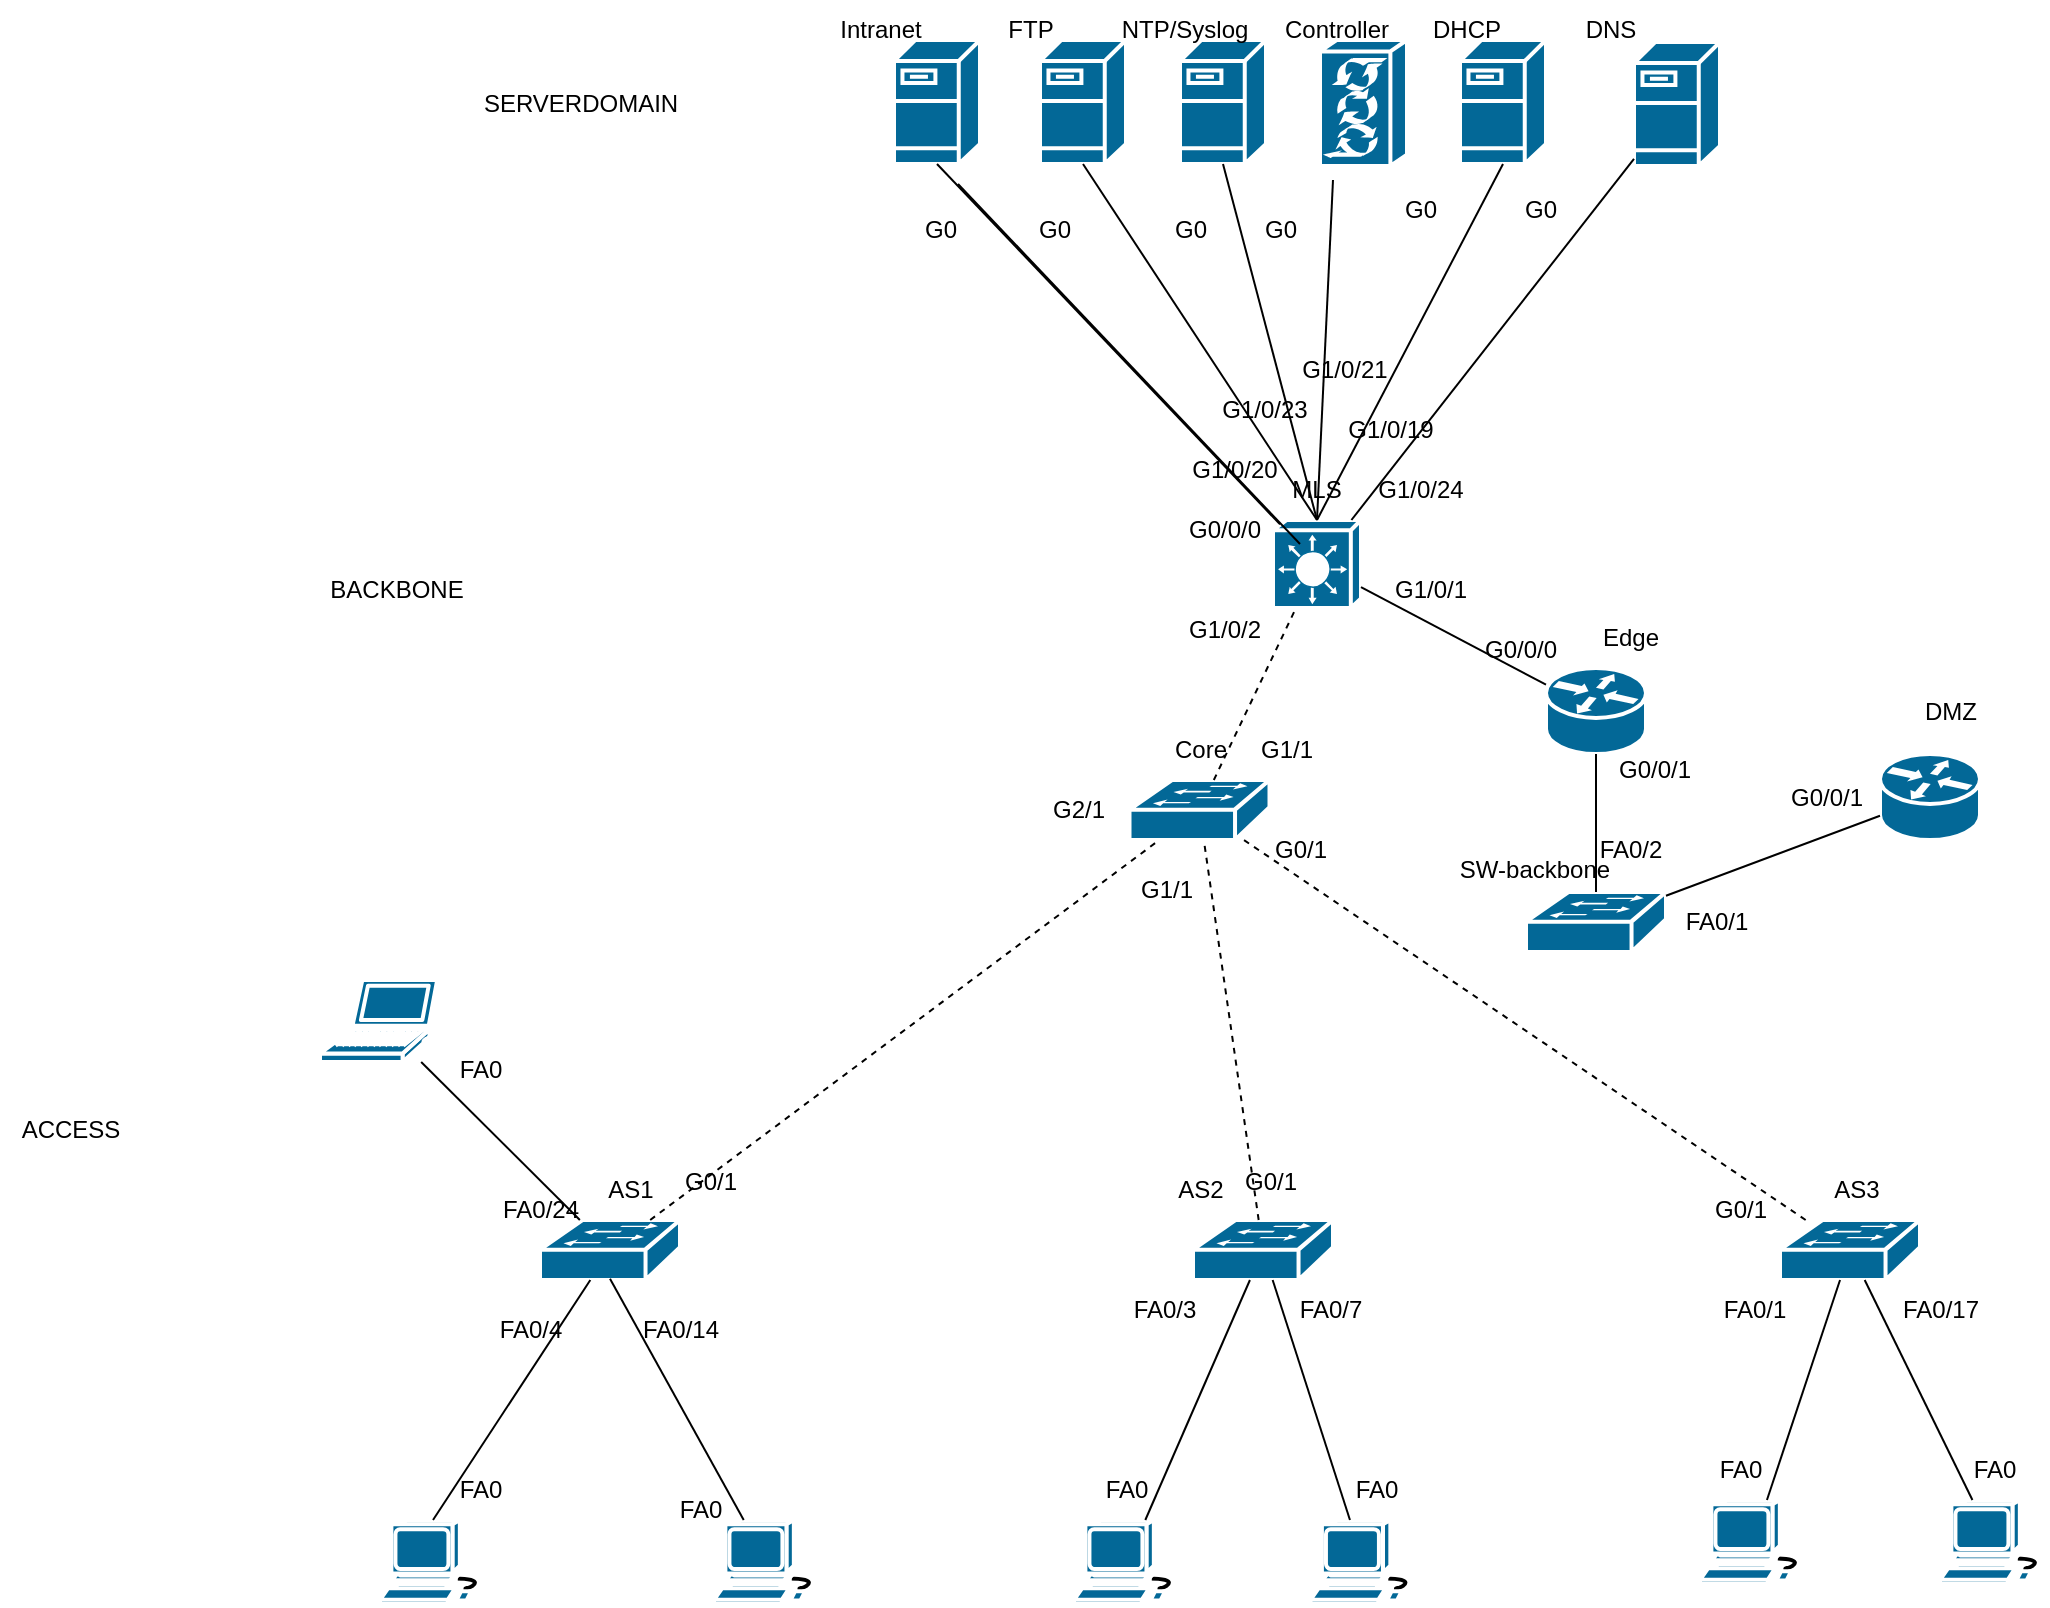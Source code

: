 <mxfile version="21.6.8" type="device">
  <diagram name="Pagina-1" id="gCDDHidqwVm9ln_lJujK">
    <mxGraphModel dx="3088" dy="2005" grid="1" gridSize="10" guides="1" tooltips="1" connect="1" arrows="1" fold="1" page="1" pageScale="1" pageWidth="827" pageHeight="1169" math="0" shadow="0">
      <root>
        <mxCell id="0" />
        <mxCell id="1" parent="0" />
        <mxCell id="Pff6EW4BaS2agxMJ5d8Q-1" value="" style="shape=mxgraph.cisco.servers.fileserver;sketch=0;html=1;pointerEvents=1;dashed=0;fillColor=#036897;strokeColor=#ffffff;strokeWidth=2;verticalLabelPosition=bottom;verticalAlign=top;align=center;outlineConnect=0;" vertex="1" parent="1">
          <mxGeometry x="-763" y="-1140" width="43" height="62" as="geometry" />
        </mxCell>
        <mxCell id="Pff6EW4BaS2agxMJ5d8Q-2" value="" style="shape=mxgraph.cisco.servers.fileserver;sketch=0;html=1;pointerEvents=1;dashed=0;fillColor=#036897;strokeColor=#ffffff;strokeWidth=2;verticalLabelPosition=bottom;verticalAlign=top;align=center;outlineConnect=0;" vertex="1" parent="1">
          <mxGeometry x="-690" y="-1140" width="43" height="62" as="geometry" />
        </mxCell>
        <mxCell id="Pff6EW4BaS2agxMJ5d8Q-3" value="" style="shape=mxgraph.cisco.servers.fileserver;sketch=0;html=1;pointerEvents=1;dashed=0;fillColor=#036897;strokeColor=#ffffff;strokeWidth=2;verticalLabelPosition=bottom;verticalAlign=top;align=center;outlineConnect=0;" vertex="1" parent="1">
          <mxGeometry x="-480" y="-1140" width="43" height="62" as="geometry" />
        </mxCell>
        <mxCell id="Pff6EW4BaS2agxMJ5d8Q-4" value="" style="shape=mxgraph.cisco.servers.fileserver;sketch=0;html=1;pointerEvents=1;dashed=0;fillColor=#036897;strokeColor=#ffffff;strokeWidth=2;verticalLabelPosition=bottom;verticalAlign=top;align=center;outlineConnect=0;" vertex="1" parent="1">
          <mxGeometry x="-620" y="-1140" width="43" height="62" as="geometry" />
        </mxCell>
        <mxCell id="Pff6EW4BaS2agxMJ5d8Q-5" value="" style="shape=mxgraph.cisco.servers.fileserver;sketch=0;html=1;pointerEvents=1;dashed=0;fillColor=#036897;strokeColor=#ffffff;strokeWidth=2;verticalLabelPosition=bottom;verticalAlign=top;align=center;outlineConnect=0;" vertex="1" parent="1">
          <mxGeometry x="-393" y="-1139" width="43" height="62" as="geometry" />
        </mxCell>
        <mxCell id="Pff6EW4BaS2agxMJ5d8Q-6" value="" style="shape=mxgraph.cisco.switches.workgroup_switch;sketch=0;html=1;pointerEvents=1;dashed=0;fillColor=#036897;strokeColor=#ffffff;strokeWidth=2;verticalLabelPosition=bottom;verticalAlign=top;align=center;outlineConnect=0;" vertex="1" parent="1">
          <mxGeometry x="-940" y="-550" width="70" height="30" as="geometry" />
        </mxCell>
        <mxCell id="Pff6EW4BaS2agxMJ5d8Q-7" value="" style="shape=mxgraph.cisco.switches.workgroup_switch;sketch=0;html=1;pointerEvents=1;dashed=0;fillColor=#036897;strokeColor=#ffffff;strokeWidth=2;verticalLabelPosition=bottom;verticalAlign=top;align=center;outlineConnect=0;" vertex="1" parent="1">
          <mxGeometry x="-613.5" y="-550" width="70" height="30" as="geometry" />
        </mxCell>
        <mxCell id="Pff6EW4BaS2agxMJ5d8Q-8" value="" style="shape=mxgraph.cisco.switches.workgroup_switch;sketch=0;html=1;pointerEvents=1;dashed=0;fillColor=#036897;strokeColor=#ffffff;strokeWidth=2;verticalLabelPosition=bottom;verticalAlign=top;align=center;outlineConnect=0;" vertex="1" parent="1">
          <mxGeometry x="-320" y="-550" width="70" height="30" as="geometry" />
        </mxCell>
        <mxCell id="Pff6EW4BaS2agxMJ5d8Q-9" value="" style="shape=mxgraph.cisco.switches.layer_3_switch;sketch=0;html=1;pointerEvents=1;dashed=0;fillColor=#036897;strokeColor=#ffffff;strokeWidth=2;verticalLabelPosition=bottom;verticalAlign=top;align=center;outlineConnect=0;" vertex="1" parent="1">
          <mxGeometry x="-573.5" y="-900" width="44" height="44" as="geometry" />
        </mxCell>
        <mxCell id="Pff6EW4BaS2agxMJ5d8Q-10" value="" style="shape=mxgraph.cisco.routers.router;sketch=0;html=1;pointerEvents=1;dashed=0;fillColor=#036897;strokeColor=#ffffff;strokeWidth=2;verticalLabelPosition=bottom;verticalAlign=top;align=center;outlineConnect=0;" vertex="1" parent="1">
          <mxGeometry x="-270" y="-783" width="50" height="43" as="geometry" />
        </mxCell>
        <mxCell id="Pff6EW4BaS2agxMJ5d8Q-11" value="" style="endArrow=none;html=1;rounded=0;exitX=0.5;exitY=1;exitDx=0;exitDy=0;exitPerimeter=0;entryX=0.5;entryY=0;entryDx=0;entryDy=0;entryPerimeter=0;" edge="1" parent="1" source="Pff6EW4BaS2agxMJ5d8Q-2" target="Pff6EW4BaS2agxMJ5d8Q-9">
          <mxGeometry width="50" height="50" relative="1" as="geometry">
            <mxPoint x="-630" y="-750" as="sourcePoint" />
            <mxPoint x="-500" y="-960" as="targetPoint" />
          </mxGeometry>
        </mxCell>
        <mxCell id="Pff6EW4BaS2agxMJ5d8Q-13" value="" style="endArrow=none;html=1;rounded=0;entryX=0.5;entryY=1;entryDx=0;entryDy=0;entryPerimeter=0;exitX=0.5;exitY=0;exitDx=0;exitDy=0;exitPerimeter=0;" edge="1" parent="1" source="Pff6EW4BaS2agxMJ5d8Q-9" target="Pff6EW4BaS2agxMJ5d8Q-3">
          <mxGeometry width="50" height="50" relative="1" as="geometry">
            <mxPoint x="-440" y="-850" as="sourcePoint" />
            <mxPoint x="-390" y="-900" as="targetPoint" />
          </mxGeometry>
        </mxCell>
        <mxCell id="Pff6EW4BaS2agxMJ5d8Q-15" value="" style="endArrow=none;html=1;rounded=0;entryX=0.5;entryY=1;entryDx=0;entryDy=0;entryPerimeter=0;exitX=0.08;exitY=0.05;exitDx=0;exitDy=0;exitPerimeter=0;" edge="1" parent="1" source="Pff6EW4BaS2agxMJ5d8Q-9" target="Pff6EW4BaS2agxMJ5d8Q-1">
          <mxGeometry width="50" height="50" relative="1" as="geometry">
            <mxPoint x="-630" y="-750" as="sourcePoint" />
            <mxPoint x="-580" y="-800" as="targetPoint" />
          </mxGeometry>
        </mxCell>
        <mxCell id="Pff6EW4BaS2agxMJ5d8Q-16" value="" style="endArrow=none;html=1;rounded=0;entryX=0.5;entryY=1;entryDx=0;entryDy=0;entryPerimeter=0;exitX=0.5;exitY=0;exitDx=0;exitDy=0;exitPerimeter=0;" edge="1" parent="1" source="Pff6EW4BaS2agxMJ5d8Q-9" target="Pff6EW4BaS2agxMJ5d8Q-4">
          <mxGeometry width="50" height="50" relative="1" as="geometry">
            <mxPoint x="-530" y="-780" as="sourcePoint" />
            <mxPoint x="-500" y="-860" as="targetPoint" />
          </mxGeometry>
        </mxCell>
        <mxCell id="Pff6EW4BaS2agxMJ5d8Q-17" value="" style="endArrow=none;html=1;rounded=0;exitX=0.5;exitY=0;exitDx=0;exitDy=0;exitPerimeter=0;" edge="1" parent="1" source="Pff6EW4BaS2agxMJ5d8Q-9">
          <mxGeometry width="50" height="50" relative="1" as="geometry">
            <mxPoint x="-573.5" y="-990" as="sourcePoint" />
            <mxPoint x="-543.5" y="-1070" as="targetPoint" />
          </mxGeometry>
        </mxCell>
        <mxCell id="Pff6EW4BaS2agxMJ5d8Q-18" value="" style="endArrow=none;html=1;rounded=0;" edge="1" parent="1" source="Pff6EW4BaS2agxMJ5d8Q-9" target="Pff6EW4BaS2agxMJ5d8Q-5">
          <mxGeometry width="50" height="50" relative="1" as="geometry">
            <mxPoint x="-510" y="-760" as="sourcePoint" />
            <mxPoint x="-480" y="-840" as="targetPoint" />
          </mxGeometry>
        </mxCell>
        <mxCell id="Pff6EW4BaS2agxMJ5d8Q-19" value="G0" style="text;html=1;align=center;verticalAlign=middle;resizable=0;points=[];autosize=1;strokeColor=none;fillColor=none;" vertex="1" parent="1">
          <mxGeometry x="-635" y="-1060" width="40" height="30" as="geometry" />
        </mxCell>
        <mxCell id="Pff6EW4BaS2agxMJ5d8Q-21" value="G0" style="text;html=1;align=center;verticalAlign=middle;resizable=0;points=[];autosize=1;strokeColor=none;fillColor=none;" vertex="1" parent="1">
          <mxGeometry x="-703.5" y="-1060" width="40" height="30" as="geometry" />
        </mxCell>
        <mxCell id="Pff6EW4BaS2agxMJ5d8Q-22" value="G0" style="text;html=1;align=center;verticalAlign=middle;resizable=0;points=[];autosize=1;strokeColor=none;fillColor=none;" vertex="1" parent="1">
          <mxGeometry x="-760" y="-1060" width="40" height="30" as="geometry" />
        </mxCell>
        <mxCell id="Pff6EW4BaS2agxMJ5d8Q-23" value="G0" style="text;html=1;align=center;verticalAlign=middle;resizable=0;points=[];autosize=1;strokeColor=none;fillColor=none;" vertex="1" parent="1">
          <mxGeometry x="-460" y="-1070" width="40" height="30" as="geometry" />
        </mxCell>
        <mxCell id="Pff6EW4BaS2agxMJ5d8Q-24" value="G0" style="text;html=1;align=center;verticalAlign=middle;resizable=0;points=[];autosize=1;strokeColor=none;fillColor=none;" vertex="1" parent="1">
          <mxGeometry x="-520" y="-1070" width="40" height="30" as="geometry" />
        </mxCell>
        <mxCell id="Pff6EW4BaS2agxMJ5d8Q-26" value="Intranet" style="text;html=1;align=center;verticalAlign=middle;resizable=0;points=[];autosize=1;strokeColor=none;fillColor=none;" vertex="1" parent="1">
          <mxGeometry x="-800" y="-1160" width="60" height="30" as="geometry" />
        </mxCell>
        <mxCell id="Pff6EW4BaS2agxMJ5d8Q-27" value="FTP" style="text;html=1;align=center;verticalAlign=middle;resizable=0;points=[];autosize=1;strokeColor=none;fillColor=none;" vertex="1" parent="1">
          <mxGeometry x="-720" y="-1160" width="50" height="30" as="geometry" />
        </mxCell>
        <mxCell id="Pff6EW4BaS2agxMJ5d8Q-28" value="NTP/Syslog" style="text;html=1;align=center;verticalAlign=middle;resizable=0;points=[];autosize=1;strokeColor=none;fillColor=none;" vertex="1" parent="1">
          <mxGeometry x="-663.5" y="-1160" width="90" height="30" as="geometry" />
        </mxCell>
        <mxCell id="Pff6EW4BaS2agxMJ5d8Q-29" value="" style="shape=mxgraph.cisco.controllers_and_modules.virtual_switch_controller_(vsc3000);sketch=0;html=1;pointerEvents=1;dashed=0;fillColor=#036897;strokeColor=#ffffff;strokeWidth=2;verticalLabelPosition=bottom;verticalAlign=top;align=center;outlineConnect=0;" vertex="1" parent="1">
          <mxGeometry x="-550" y="-1140" width="43.5" height="63" as="geometry" />
        </mxCell>
        <mxCell id="Pff6EW4BaS2agxMJ5d8Q-30" value="G0" style="text;html=1;align=center;verticalAlign=middle;resizable=0;points=[];autosize=1;strokeColor=none;fillColor=none;" vertex="1" parent="1">
          <mxGeometry x="-590" y="-1060" width="40" height="30" as="geometry" />
        </mxCell>
        <mxCell id="Pff6EW4BaS2agxMJ5d8Q-31" value="Controller" style="text;html=1;align=center;verticalAlign=middle;resizable=0;points=[];autosize=1;strokeColor=none;fillColor=none;" vertex="1" parent="1">
          <mxGeometry x="-582" y="-1160" width="80" height="30" as="geometry" />
        </mxCell>
        <mxCell id="Pff6EW4BaS2agxMJ5d8Q-32" value="DHCP" style="text;html=1;align=center;verticalAlign=middle;resizable=0;points=[];autosize=1;strokeColor=none;fillColor=none;" vertex="1" parent="1">
          <mxGeometry x="-507" y="-1160" width="60" height="30" as="geometry" />
        </mxCell>
        <mxCell id="Pff6EW4BaS2agxMJ5d8Q-33" value="DNS" style="text;html=1;align=center;verticalAlign=middle;resizable=0;points=[];autosize=1;strokeColor=none;fillColor=none;" vertex="1" parent="1">
          <mxGeometry x="-430" y="-1160" width="50" height="30" as="geometry" />
        </mxCell>
        <mxCell id="Pff6EW4BaS2agxMJ5d8Q-35" value="" style="shape=mxgraph.cisco.routers.router;sketch=0;html=1;pointerEvents=1;dashed=0;fillColor=#036897;strokeColor=#ffffff;strokeWidth=2;verticalLabelPosition=bottom;verticalAlign=top;align=center;outlineConnect=0;" vertex="1" parent="1">
          <mxGeometry x="-437" y="-826" width="50" height="43" as="geometry" />
        </mxCell>
        <mxCell id="Pff6EW4BaS2agxMJ5d8Q-36" value="" style="shape=mxgraph.cisco.switches.workgroup_switch;sketch=0;html=1;pointerEvents=1;dashed=0;fillColor=#036897;strokeColor=#ffffff;strokeWidth=2;verticalLabelPosition=bottom;verticalAlign=top;align=center;outlineConnect=0;" vertex="1" parent="1">
          <mxGeometry x="-447" y="-714" width="70" height="30" as="geometry" />
        </mxCell>
        <mxCell id="Pff6EW4BaS2agxMJ5d8Q-37" value="" style="endArrow=none;html=1;rounded=0;entryX=0.5;entryY=1;entryDx=0;entryDy=0;entryPerimeter=0;exitX=0.08;exitY=0.05;exitDx=0;exitDy=0;exitPerimeter=0;" edge="1" parent="1">
          <mxGeometry width="50" height="50" relative="1" as="geometry">
            <mxPoint x="-560" y="-888" as="sourcePoint" />
            <mxPoint x="-731" y="-1068" as="targetPoint" />
          </mxGeometry>
        </mxCell>
        <mxCell id="Pff6EW4BaS2agxMJ5d8Q-39" value="" style="endArrow=none;html=1;rounded=0;" edge="1" parent="1" source="Pff6EW4BaS2agxMJ5d8Q-9" target="Pff6EW4BaS2agxMJ5d8Q-35">
          <mxGeometry width="50" height="50" relative="1" as="geometry">
            <mxPoint x="-590" y="-850" as="sourcePoint" />
            <mxPoint x="-540" y="-900" as="targetPoint" />
          </mxGeometry>
        </mxCell>
        <mxCell id="Pff6EW4BaS2agxMJ5d8Q-40" value="Edge" style="text;html=1;align=center;verticalAlign=middle;resizable=0;points=[];autosize=1;strokeColor=none;fillColor=none;" vertex="1" parent="1">
          <mxGeometry x="-420" y="-856" width="50" height="30" as="geometry" />
        </mxCell>
        <mxCell id="Pff6EW4BaS2agxMJ5d8Q-41" value="DMZ" style="text;html=1;align=center;verticalAlign=middle;resizable=0;points=[];autosize=1;strokeColor=none;fillColor=none;" vertex="1" parent="1">
          <mxGeometry x="-260" y="-819.5" width="50" height="30" as="geometry" />
        </mxCell>
        <mxCell id="Pff6EW4BaS2agxMJ5d8Q-42" value="AS1" style="text;html=1;align=center;verticalAlign=middle;resizable=0;points=[];autosize=1;strokeColor=none;fillColor=none;" vertex="1" parent="1">
          <mxGeometry x="-920" y="-580" width="50" height="30" as="geometry" />
        </mxCell>
        <mxCell id="Pff6EW4BaS2agxMJ5d8Q-45" value="AS2" style="text;html=1;align=center;verticalAlign=middle;resizable=0;points=[];autosize=1;strokeColor=none;fillColor=none;" vertex="1" parent="1">
          <mxGeometry x="-635" y="-580" width="50" height="30" as="geometry" />
        </mxCell>
        <mxCell id="Pff6EW4BaS2agxMJ5d8Q-46" value="AS3" style="text;html=1;align=center;verticalAlign=middle;resizable=0;points=[];autosize=1;strokeColor=none;fillColor=none;" vertex="1" parent="1">
          <mxGeometry x="-307" y="-580" width="50" height="30" as="geometry" />
        </mxCell>
        <mxCell id="Pff6EW4BaS2agxMJ5d8Q-47" value="SW-backbone" style="text;html=1;align=center;verticalAlign=middle;resizable=0;points=[];autosize=1;strokeColor=none;fillColor=none;" vertex="1" parent="1">
          <mxGeometry x="-493.25" y="-740" width="100" height="30" as="geometry" />
        </mxCell>
        <mxCell id="Pff6EW4BaS2agxMJ5d8Q-49" value="" style="shape=mxgraph.cisco.computers_and_peripherals.workstation;sketch=0;html=1;pointerEvents=1;dashed=0;fillColor=#036897;strokeColor=#ffffff;strokeWidth=2;verticalLabelPosition=bottom;verticalAlign=top;align=center;outlineConnect=0;" vertex="1" parent="1">
          <mxGeometry x="-1020" y="-400" width="53" height="42" as="geometry" />
        </mxCell>
        <mxCell id="Pff6EW4BaS2agxMJ5d8Q-50" value="" style="shape=mxgraph.cisco.computers_and_peripherals.workstation;sketch=0;html=1;pointerEvents=1;dashed=0;fillColor=#036897;strokeColor=#ffffff;strokeWidth=2;verticalLabelPosition=bottom;verticalAlign=top;align=center;outlineConnect=0;" vertex="1" parent="1">
          <mxGeometry x="-853" y="-400" width="53" height="42" as="geometry" />
        </mxCell>
        <mxCell id="Pff6EW4BaS2agxMJ5d8Q-51" value="" style="shape=mxgraph.cisco.computers_and_peripherals.workstation;sketch=0;html=1;pointerEvents=1;dashed=0;fillColor=#036897;strokeColor=#ffffff;strokeWidth=2;verticalLabelPosition=bottom;verticalAlign=top;align=center;outlineConnect=0;" vertex="1" parent="1">
          <mxGeometry x="-673" y="-400" width="53" height="42" as="geometry" />
        </mxCell>
        <mxCell id="Pff6EW4BaS2agxMJ5d8Q-52" value="" style="shape=mxgraph.cisco.computers_and_peripherals.workstation;sketch=0;html=1;pointerEvents=1;dashed=0;fillColor=#036897;strokeColor=#ffffff;strokeWidth=2;verticalLabelPosition=bottom;verticalAlign=top;align=center;outlineConnect=0;" vertex="1" parent="1">
          <mxGeometry x="-554.75" y="-400" width="53" height="42" as="geometry" />
        </mxCell>
        <mxCell id="Pff6EW4BaS2agxMJ5d8Q-53" value="" style="shape=mxgraph.cisco.computers_and_peripherals.workstation;sketch=0;html=1;pointerEvents=1;dashed=0;fillColor=#036897;strokeColor=#ffffff;strokeWidth=2;verticalLabelPosition=bottom;verticalAlign=top;align=center;outlineConnect=0;" vertex="1" parent="1">
          <mxGeometry x="-360" y="-410" width="53" height="42" as="geometry" />
        </mxCell>
        <mxCell id="Pff6EW4BaS2agxMJ5d8Q-54" value="" style="shape=mxgraph.cisco.computers_and_peripherals.workstation;sketch=0;html=1;pointerEvents=1;dashed=0;fillColor=#036897;strokeColor=#ffffff;strokeWidth=2;verticalLabelPosition=bottom;verticalAlign=top;align=center;outlineConnect=0;" vertex="1" parent="1">
          <mxGeometry x="-240" y="-410" width="53" height="42" as="geometry" />
        </mxCell>
        <mxCell id="Pff6EW4BaS2agxMJ5d8Q-55" value="" style="shape=mxgraph.cisco.computers_and_peripherals.laptop;sketch=0;html=1;pointerEvents=1;dashed=0;fillColor=#036897;strokeColor=#ffffff;strokeWidth=2;verticalLabelPosition=bottom;verticalAlign=top;align=center;outlineConnect=0;" vertex="1" parent="1">
          <mxGeometry x="-1050" y="-670" width="60" height="41" as="geometry" />
        </mxCell>
        <mxCell id="Pff6EW4BaS2agxMJ5d8Q-56" value="" style="endArrow=none;html=1;rounded=0;" edge="1" parent="1" source="Pff6EW4BaS2agxMJ5d8Q-55" target="Pff6EW4BaS2agxMJ5d8Q-6">
          <mxGeometry width="50" height="50" relative="1" as="geometry">
            <mxPoint x="-590" y="-350" as="sourcePoint" />
            <mxPoint x="-540" y="-400" as="targetPoint" />
          </mxGeometry>
        </mxCell>
        <mxCell id="Pff6EW4BaS2agxMJ5d8Q-57" value="FA0/24" style="text;html=1;align=center;verticalAlign=middle;resizable=0;points=[];autosize=1;strokeColor=none;fillColor=none;" vertex="1" parent="1">
          <mxGeometry x="-970" y="-570" width="60" height="30" as="geometry" />
        </mxCell>
        <mxCell id="Pff6EW4BaS2agxMJ5d8Q-58" value="FA0" style="text;html=1;align=center;verticalAlign=middle;resizable=0;points=[];autosize=1;strokeColor=none;fillColor=none;" vertex="1" parent="1">
          <mxGeometry x="-990" y="-640" width="40" height="30" as="geometry" />
        </mxCell>
        <mxCell id="Pff6EW4BaS2agxMJ5d8Q-59" value="G0/0/0" style="text;html=1;align=center;verticalAlign=middle;resizable=0;points=[];autosize=1;strokeColor=none;fillColor=none;" vertex="1" parent="1">
          <mxGeometry x="-628.5" y="-910" width="60" height="30" as="geometry" />
        </mxCell>
        <mxCell id="Pff6EW4BaS2agxMJ5d8Q-61" value="" style="endArrow=none;html=1;rounded=0;" edge="1" parent="1" source="Pff6EW4BaS2agxMJ5d8Q-35" target="Pff6EW4BaS2agxMJ5d8Q-36">
          <mxGeometry width="50" height="50" relative="1" as="geometry">
            <mxPoint x="-590" y="-650" as="sourcePoint" />
            <mxPoint x="-540" y="-700" as="targetPoint" />
          </mxGeometry>
        </mxCell>
        <mxCell id="Pff6EW4BaS2agxMJ5d8Q-62" value="" style="endArrow=none;html=1;rounded=0;exitX=0.5;exitY=0;exitDx=0;exitDy=0;exitPerimeter=0;" edge="1" parent="1" source="Pff6EW4BaS2agxMJ5d8Q-49" target="Pff6EW4BaS2agxMJ5d8Q-6">
          <mxGeometry width="50" height="50" relative="1" as="geometry">
            <mxPoint x="-590" y="-650" as="sourcePoint" />
            <mxPoint x="-540" y="-700" as="targetPoint" />
          </mxGeometry>
        </mxCell>
        <mxCell id="Pff6EW4BaS2agxMJ5d8Q-63" value="" style="endArrow=none;html=1;rounded=0;entryX=0.5;entryY=0.98;entryDx=0;entryDy=0;entryPerimeter=0;" edge="1" parent="1" source="Pff6EW4BaS2agxMJ5d8Q-50" target="Pff6EW4BaS2agxMJ5d8Q-6">
          <mxGeometry width="50" height="50" relative="1" as="geometry">
            <mxPoint x="-983" y="-390" as="sourcePoint" />
            <mxPoint x="-905" y="-510" as="targetPoint" />
          </mxGeometry>
        </mxCell>
        <mxCell id="Pff6EW4BaS2agxMJ5d8Q-64" value="" style="endArrow=none;html=1;rounded=0;" edge="1" parent="1" source="Pff6EW4BaS2agxMJ5d8Q-51" target="Pff6EW4BaS2agxMJ5d8Q-7">
          <mxGeometry width="50" height="50" relative="1" as="geometry">
            <mxPoint x="-973" y="-380" as="sourcePoint" />
            <mxPoint x="-895" y="-500" as="targetPoint" />
          </mxGeometry>
        </mxCell>
        <mxCell id="Pff6EW4BaS2agxMJ5d8Q-65" value="" style="endArrow=none;html=1;rounded=0;" edge="1" parent="1" source="Pff6EW4BaS2agxMJ5d8Q-52" target="Pff6EW4BaS2agxMJ5d8Q-7">
          <mxGeometry width="50" height="50" relative="1" as="geometry">
            <mxPoint x="-963" y="-370" as="sourcePoint" />
            <mxPoint x="-885" y="-490" as="targetPoint" />
          </mxGeometry>
        </mxCell>
        <mxCell id="Pff6EW4BaS2agxMJ5d8Q-66" value="" style="endArrow=none;html=1;rounded=0;" edge="1" parent="1" source="Pff6EW4BaS2agxMJ5d8Q-53" target="Pff6EW4BaS2agxMJ5d8Q-8">
          <mxGeometry width="50" height="50" relative="1" as="geometry">
            <mxPoint x="-953" y="-360" as="sourcePoint" />
            <mxPoint x="-875" y="-480" as="targetPoint" />
          </mxGeometry>
        </mxCell>
        <mxCell id="Pff6EW4BaS2agxMJ5d8Q-67" value="" style="endArrow=none;html=1;rounded=0;" edge="1" parent="1" source="Pff6EW4BaS2agxMJ5d8Q-54" target="Pff6EW4BaS2agxMJ5d8Q-8">
          <mxGeometry width="50" height="50" relative="1" as="geometry">
            <mxPoint x="-943" y="-350" as="sourcePoint" />
            <mxPoint x="-865" y="-470" as="targetPoint" />
          </mxGeometry>
        </mxCell>
        <mxCell id="Pff6EW4BaS2agxMJ5d8Q-68" value="" style="endArrow=none;html=1;rounded=0;" edge="1" parent="1" source="Pff6EW4BaS2agxMJ5d8Q-10" target="Pff6EW4BaS2agxMJ5d8Q-36">
          <mxGeometry width="50" height="50" relative="1" as="geometry">
            <mxPoint x="-933" y="-340" as="sourcePoint" />
            <mxPoint x="-855" y="-460" as="targetPoint" />
          </mxGeometry>
        </mxCell>
        <mxCell id="Pff6EW4BaS2agxMJ5d8Q-69" value="G1/0/20" style="text;html=1;align=center;verticalAlign=middle;resizable=0;points=[];autosize=1;strokeColor=none;fillColor=none;" vertex="1" parent="1">
          <mxGeometry x="-628.5" y="-940" width="70" height="30" as="geometry" />
        </mxCell>
        <mxCell id="Pff6EW4BaS2agxMJ5d8Q-70" value="G1/0/23" style="text;html=1;align=center;verticalAlign=middle;resizable=0;points=[];autosize=1;strokeColor=none;fillColor=none;" vertex="1" parent="1">
          <mxGeometry x="-613.5" y="-970" width="70" height="30" as="geometry" />
        </mxCell>
        <mxCell id="Pff6EW4BaS2agxMJ5d8Q-71" value="G1/0/21" style="text;html=1;align=center;verticalAlign=middle;resizable=0;points=[];autosize=1;strokeColor=none;fillColor=none;" vertex="1" parent="1">
          <mxGeometry x="-573.5" y="-990" width="70" height="30" as="geometry" />
        </mxCell>
        <mxCell id="Pff6EW4BaS2agxMJ5d8Q-72" value="G1/0/19" style="text;html=1;align=center;verticalAlign=middle;resizable=0;points=[];autosize=1;strokeColor=none;fillColor=none;" vertex="1" parent="1">
          <mxGeometry x="-550" y="-960" width="70" height="30" as="geometry" />
        </mxCell>
        <mxCell id="Pff6EW4BaS2agxMJ5d8Q-73" value="G1/0/24" style="text;html=1;align=center;verticalAlign=middle;resizable=0;points=[];autosize=1;strokeColor=none;fillColor=none;" vertex="1" parent="1">
          <mxGeometry x="-535" y="-930" width="70" height="30" as="geometry" />
        </mxCell>
        <mxCell id="Pff6EW4BaS2agxMJ5d8Q-75" value="G1/0/1" style="text;html=1;align=center;verticalAlign=middle;resizable=0;points=[];autosize=1;strokeColor=none;fillColor=none;" vertex="1" parent="1">
          <mxGeometry x="-525" y="-880" width="60" height="30" as="geometry" />
        </mxCell>
        <mxCell id="Pff6EW4BaS2agxMJ5d8Q-76" value="G0/0/0" style="text;html=1;align=center;verticalAlign=middle;resizable=0;points=[];autosize=1;strokeColor=none;fillColor=none;" vertex="1" parent="1">
          <mxGeometry x="-480" y="-850" width="60" height="30" as="geometry" />
        </mxCell>
        <mxCell id="Pff6EW4BaS2agxMJ5d8Q-77" value="" style="shape=mxgraph.cisco.switches.workgroup_switch;sketch=0;html=1;pointerEvents=1;dashed=0;fillColor=#036897;strokeColor=#ffffff;strokeWidth=2;verticalLabelPosition=bottom;verticalAlign=top;align=center;outlineConnect=0;" vertex="1" parent="1">
          <mxGeometry x="-645.25" y="-770" width="70" height="30" as="geometry" />
        </mxCell>
        <mxCell id="Pff6EW4BaS2agxMJ5d8Q-78" value="Core" style="text;html=1;align=center;verticalAlign=middle;resizable=0;points=[];autosize=1;strokeColor=none;fillColor=none;" vertex="1" parent="1">
          <mxGeometry x="-635.25" y="-800" width="50" height="30" as="geometry" />
        </mxCell>
        <mxCell id="Pff6EW4BaS2agxMJ5d8Q-79" value="" style="endArrow=none;dashed=1;html=1;rounded=0;" edge="1" parent="1" source="Pff6EW4BaS2agxMJ5d8Q-77" target="Pff6EW4BaS2agxMJ5d8Q-9">
          <mxGeometry width="50" height="50" relative="1" as="geometry">
            <mxPoint x="-590" y="-650" as="sourcePoint" />
            <mxPoint x="-540" y="-700" as="targetPoint" />
          </mxGeometry>
        </mxCell>
        <mxCell id="Pff6EW4BaS2agxMJ5d8Q-80" value="FA0" style="text;html=1;align=center;verticalAlign=middle;resizable=0;points=[];autosize=1;strokeColor=none;fillColor=none;" vertex="1" parent="1">
          <mxGeometry x="-880" y="-420" width="40" height="30" as="geometry" />
        </mxCell>
        <mxCell id="Pff6EW4BaS2agxMJ5d8Q-81" value="FA0" style="text;html=1;align=center;verticalAlign=middle;resizable=0;points=[];autosize=1;strokeColor=none;fillColor=none;" vertex="1" parent="1">
          <mxGeometry x="-990" y="-430" width="40" height="30" as="geometry" />
        </mxCell>
        <mxCell id="Pff6EW4BaS2agxMJ5d8Q-82" value="FA0" style="text;html=1;align=center;verticalAlign=middle;resizable=0;points=[];autosize=1;strokeColor=none;fillColor=none;" vertex="1" parent="1">
          <mxGeometry x="-541.75" y="-430" width="40" height="30" as="geometry" />
        </mxCell>
        <mxCell id="Pff6EW4BaS2agxMJ5d8Q-83" value="FA0" style="text;html=1;align=center;verticalAlign=middle;resizable=0;points=[];autosize=1;strokeColor=none;fillColor=none;" vertex="1" parent="1">
          <mxGeometry x="-667" y="-430" width="40" height="30" as="geometry" />
        </mxCell>
        <mxCell id="Pff6EW4BaS2agxMJ5d8Q-84" value="FA0" style="text;html=1;align=center;verticalAlign=middle;resizable=0;points=[];autosize=1;strokeColor=none;fillColor=none;" vertex="1" parent="1">
          <mxGeometry x="-233.5" y="-440" width="40" height="30" as="geometry" />
        </mxCell>
        <mxCell id="Pff6EW4BaS2agxMJ5d8Q-85" value="FA0" style="text;html=1;align=center;verticalAlign=middle;resizable=0;points=[];autosize=1;strokeColor=none;fillColor=none;" vertex="1" parent="1">
          <mxGeometry x="-360" y="-440" width="40" height="30" as="geometry" />
        </mxCell>
        <mxCell id="Pff6EW4BaS2agxMJ5d8Q-87" value="FA0/4" style="text;html=1;align=center;verticalAlign=middle;resizable=0;points=[];autosize=1;strokeColor=none;fillColor=none;" vertex="1" parent="1">
          <mxGeometry x="-970" y="-510" width="50" height="30" as="geometry" />
        </mxCell>
        <mxCell id="Pff6EW4BaS2agxMJ5d8Q-88" value="FA0/14" style="text;html=1;align=center;verticalAlign=middle;resizable=0;points=[];autosize=1;strokeColor=none;fillColor=none;" vertex="1" parent="1">
          <mxGeometry x="-900" y="-510" width="60" height="30" as="geometry" />
        </mxCell>
        <mxCell id="Pff6EW4BaS2agxMJ5d8Q-89" value="FA0/3" style="text;html=1;align=center;verticalAlign=middle;resizable=0;points=[];autosize=1;strokeColor=none;fillColor=none;" vertex="1" parent="1">
          <mxGeometry x="-653.5" y="-520" width="50" height="30" as="geometry" />
        </mxCell>
        <mxCell id="Pff6EW4BaS2agxMJ5d8Q-90" value="FA0/7" style="text;html=1;align=center;verticalAlign=middle;resizable=0;points=[];autosize=1;strokeColor=none;fillColor=none;" vertex="1" parent="1">
          <mxGeometry x="-570" y="-520" width="50" height="30" as="geometry" />
        </mxCell>
        <mxCell id="Pff6EW4BaS2agxMJ5d8Q-91" value="FA0/1" style="text;html=1;align=center;verticalAlign=middle;resizable=0;points=[];autosize=1;strokeColor=none;fillColor=none;" vertex="1" parent="1">
          <mxGeometry x="-358.5" y="-520" width="50" height="30" as="geometry" />
        </mxCell>
        <mxCell id="Pff6EW4BaS2agxMJ5d8Q-92" value="FA0/17" style="text;html=1;align=center;verticalAlign=middle;resizable=0;points=[];autosize=1;strokeColor=none;fillColor=none;" vertex="1" parent="1">
          <mxGeometry x="-270" y="-520" width="60" height="30" as="geometry" />
        </mxCell>
        <mxCell id="Pff6EW4BaS2agxMJ5d8Q-93" value="G0/0/1" style="text;html=1;align=center;verticalAlign=middle;resizable=0;points=[];autosize=1;strokeColor=none;fillColor=none;" vertex="1" parent="1">
          <mxGeometry x="-413" y="-790" width="60" height="30" as="geometry" />
        </mxCell>
        <mxCell id="Pff6EW4BaS2agxMJ5d8Q-94" value="SERVERDOMAIN" style="text;html=1;align=center;verticalAlign=middle;resizable=0;points=[];autosize=1;strokeColor=none;fillColor=none;" vertex="1" parent="1">
          <mxGeometry x="-980" y="-1123" width="120" height="30" as="geometry" />
        </mxCell>
        <mxCell id="Pff6EW4BaS2agxMJ5d8Q-95" value="BACKBONE" style="text;html=1;align=center;verticalAlign=middle;resizable=0;points=[];autosize=1;strokeColor=none;fillColor=none;" vertex="1" parent="1">
          <mxGeometry x="-1057" y="-880" width="90" height="30" as="geometry" />
        </mxCell>
        <mxCell id="Pff6EW4BaS2agxMJ5d8Q-96" value="ACCESS" style="text;html=1;align=center;verticalAlign=middle;resizable=0;points=[];autosize=1;strokeColor=none;fillColor=none;" vertex="1" parent="1">
          <mxGeometry x="-1210" y="-610" width="70" height="30" as="geometry" />
        </mxCell>
        <mxCell id="Pff6EW4BaS2agxMJ5d8Q-98" value="" style="endArrow=none;dashed=1;html=1;rounded=0;" edge="1" parent="1" source="Pff6EW4BaS2agxMJ5d8Q-6" target="Pff6EW4BaS2agxMJ5d8Q-77">
          <mxGeometry width="50" height="50" relative="1" as="geometry">
            <mxPoint x="-590" y="-650" as="sourcePoint" />
            <mxPoint x="-540" y="-700" as="targetPoint" />
          </mxGeometry>
        </mxCell>
        <mxCell id="Pff6EW4BaS2agxMJ5d8Q-99" value="" style="endArrow=none;dashed=1;html=1;rounded=0;" edge="1" parent="1" source="Pff6EW4BaS2agxMJ5d8Q-7" target="Pff6EW4BaS2agxMJ5d8Q-77">
          <mxGeometry width="50" height="50" relative="1" as="geometry">
            <mxPoint x="-590" y="-650" as="sourcePoint" />
            <mxPoint x="-540" y="-700" as="targetPoint" />
          </mxGeometry>
        </mxCell>
        <mxCell id="Pff6EW4BaS2agxMJ5d8Q-100" value="" style="endArrow=none;dashed=1;html=1;rounded=0;" edge="1" parent="1" source="Pff6EW4BaS2agxMJ5d8Q-8" target="Pff6EW4BaS2agxMJ5d8Q-77">
          <mxGeometry width="50" height="50" relative="1" as="geometry">
            <mxPoint x="-590" y="-650" as="sourcePoint" />
            <mxPoint x="-540" y="-700" as="targetPoint" />
          </mxGeometry>
        </mxCell>
        <mxCell id="Pff6EW4BaS2agxMJ5d8Q-101" value="G0/1" style="text;html=1;align=center;verticalAlign=middle;resizable=0;points=[];autosize=1;strokeColor=none;fillColor=none;" vertex="1" parent="1">
          <mxGeometry x="-585" y="-750.5" width="50" height="30" as="geometry" />
        </mxCell>
        <mxCell id="Pff6EW4BaS2agxMJ5d8Q-102" value="G1/1" style="text;html=1;align=center;verticalAlign=middle;resizable=0;points=[];autosize=1;strokeColor=none;fillColor=none;" vertex="1" parent="1">
          <mxGeometry x="-651.75" y="-730.5" width="50" height="30" as="geometry" />
        </mxCell>
        <mxCell id="Pff6EW4BaS2agxMJ5d8Q-103" value="G2/1" style="text;html=1;align=center;verticalAlign=middle;resizable=0;points=[];autosize=1;strokeColor=none;fillColor=none;" vertex="1" parent="1">
          <mxGeometry x="-695.75" y="-770.5" width="50" height="30" as="geometry" />
        </mxCell>
        <mxCell id="Pff6EW4BaS2agxMJ5d8Q-104" value="G0/1" style="text;html=1;align=center;verticalAlign=middle;resizable=0;points=[];autosize=1;strokeColor=none;fillColor=none;" vertex="1" parent="1">
          <mxGeometry x="-365" y="-570" width="50" height="30" as="geometry" />
        </mxCell>
        <mxCell id="Pff6EW4BaS2agxMJ5d8Q-105" value="G0/1" style="text;html=1;align=center;verticalAlign=middle;resizable=0;points=[];autosize=1;strokeColor=none;fillColor=none;" vertex="1" parent="1">
          <mxGeometry x="-600" y="-584" width="50" height="30" as="geometry" />
        </mxCell>
        <mxCell id="Pff6EW4BaS2agxMJ5d8Q-106" value="G0/1" style="text;html=1;align=center;verticalAlign=middle;resizable=0;points=[];autosize=1;strokeColor=none;fillColor=none;" vertex="1" parent="1">
          <mxGeometry x="-880" y="-584" width="50" height="30" as="geometry" />
        </mxCell>
        <mxCell id="Pff6EW4BaS2agxMJ5d8Q-109" value="FA0/2" style="text;html=1;align=center;verticalAlign=middle;resizable=0;points=[];autosize=1;strokeColor=none;fillColor=none;" vertex="1" parent="1">
          <mxGeometry x="-420" y="-750.5" width="50" height="30" as="geometry" />
        </mxCell>
        <mxCell id="Pff6EW4BaS2agxMJ5d8Q-110" value="MLS" style="text;html=1;align=center;verticalAlign=middle;resizable=0;points=[];autosize=1;strokeColor=none;fillColor=none;" vertex="1" parent="1">
          <mxGeometry x="-577" y="-930" width="50" height="30" as="geometry" />
        </mxCell>
        <mxCell id="Pff6EW4BaS2agxMJ5d8Q-113" value="G1/0/2" style="text;html=1;align=center;verticalAlign=middle;resizable=0;points=[];autosize=1;strokeColor=none;fillColor=none;" vertex="1" parent="1">
          <mxGeometry x="-628.5" y="-860" width="60" height="30" as="geometry" />
        </mxCell>
        <mxCell id="Pff6EW4BaS2agxMJ5d8Q-114" value="G1/1" style="text;html=1;align=center;verticalAlign=middle;resizable=0;points=[];autosize=1;strokeColor=none;fillColor=none;" vertex="1" parent="1">
          <mxGeometry x="-591.75" y="-800" width="50" height="30" as="geometry" />
        </mxCell>
        <mxCell id="Pff6EW4BaS2agxMJ5d8Q-115" value="FA0/1" style="text;html=1;align=center;verticalAlign=middle;resizable=0;points=[];autosize=1;strokeColor=none;fillColor=none;" vertex="1" parent="1">
          <mxGeometry x="-377" y="-714" width="50" height="30" as="geometry" />
        </mxCell>
        <mxCell id="Pff6EW4BaS2agxMJ5d8Q-116" value="G0/0/1" style="text;html=1;align=center;verticalAlign=middle;resizable=0;points=[];autosize=1;strokeColor=none;fillColor=none;" vertex="1" parent="1">
          <mxGeometry x="-327" y="-776.5" width="60" height="30" as="geometry" />
        </mxCell>
      </root>
    </mxGraphModel>
  </diagram>
</mxfile>
